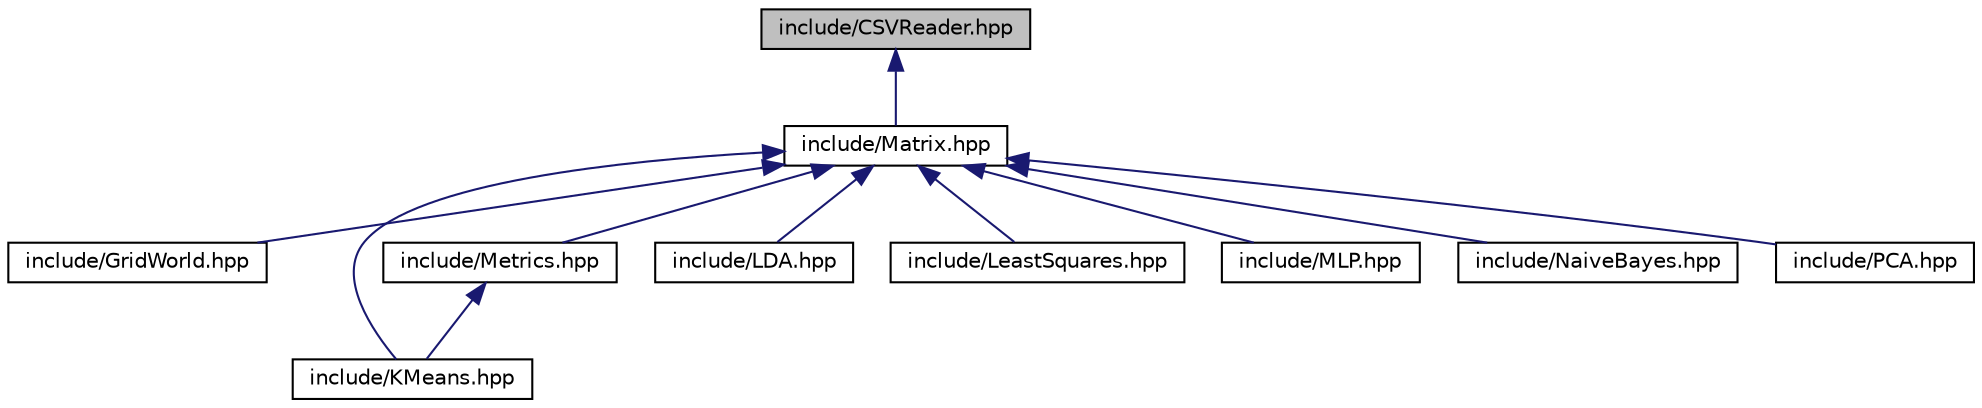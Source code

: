 digraph "include/CSVReader.hpp"
{
  bgcolor="transparent";
  edge [fontname="Helvetica",fontsize="10",labelfontname="Helvetica",labelfontsize="10"];
  node [fontname="Helvetica",fontsize="10",shape=record];
  Node7 [label="include/CSVReader.hpp",height=0.2,width=0.4,color="black", fillcolor="grey75", style="filled", fontcolor="black"];
  Node7 -> Node8 [dir="back",color="midnightblue",fontsize="10",style="solid",fontname="Helvetica"];
  Node8 [label="include/Matrix.hpp",height=0.2,width=0.4,color="black",URL="$Matrix_8hpp.html"];
  Node8 -> Node9 [dir="back",color="midnightblue",fontsize="10",style="solid",fontname="Helvetica"];
  Node9 [label="include/GridWorld.hpp",height=0.2,width=0.4,color="black",URL="$GridWorld_8hpp.html"];
  Node8 -> Node10 [dir="back",color="midnightblue",fontsize="10",style="solid",fontname="Helvetica"];
  Node10 [label="include/KMeans.hpp",height=0.2,width=0.4,color="black",URL="$KMeans_8hpp.html"];
  Node8 -> Node11 [dir="back",color="midnightblue",fontsize="10",style="solid",fontname="Helvetica"];
  Node11 [label="include/Metrics.hpp",height=0.2,width=0.4,color="black",URL="$Metrics_8hpp.html"];
  Node11 -> Node10 [dir="back",color="midnightblue",fontsize="10",style="solid",fontname="Helvetica"];
  Node8 -> Node12 [dir="back",color="midnightblue",fontsize="10",style="solid",fontname="Helvetica"];
  Node12 [label="include/LDA.hpp",height=0.2,width=0.4,color="black",URL="$LDA_8hpp.html"];
  Node8 -> Node13 [dir="back",color="midnightblue",fontsize="10",style="solid",fontname="Helvetica"];
  Node13 [label="include/LeastSquares.hpp",height=0.2,width=0.4,color="black",URL="$LeastSquares_8hpp.html"];
  Node8 -> Node14 [dir="back",color="midnightblue",fontsize="10",style="solid",fontname="Helvetica"];
  Node14 [label="include/MLP.hpp",height=0.2,width=0.4,color="black",URL="$MLP_8hpp.html"];
  Node8 -> Node15 [dir="back",color="midnightblue",fontsize="10",style="solid",fontname="Helvetica"];
  Node15 [label="include/NaiveBayes.hpp",height=0.2,width=0.4,color="black",URL="$NaiveBayes_8hpp.html"];
  Node8 -> Node16 [dir="back",color="midnightblue",fontsize="10",style="solid",fontname="Helvetica"];
  Node16 [label="include/PCA.hpp",height=0.2,width=0.4,color="black",URL="$PCA_8hpp.html"];
}
